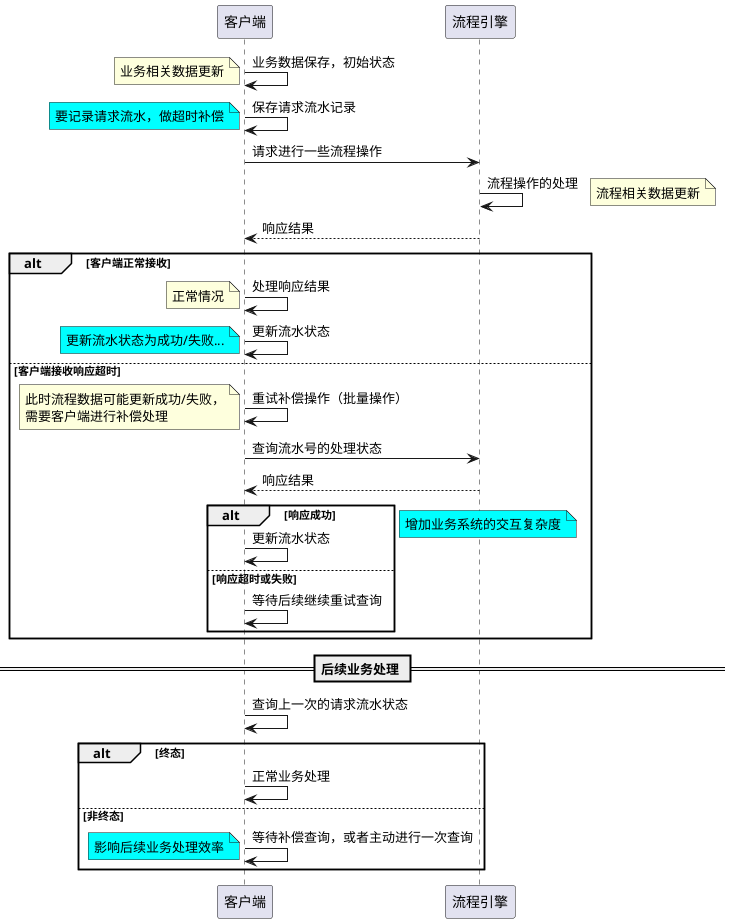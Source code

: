 @startuml
客户端 -> 客户端 : 业务数据保存，初始状态
note left
    业务相关数据更新
end note
客户端 -> 客户端 : 保存请求流水记录
note left #00FFFF
    要记录请求流水，做超时补偿
end note
客户端 -> 流程引擎 : 请求进行一些流程操作
流程引擎 -> 流程引擎 : 流程操作的处理
note right
    流程相关数据更新
end note
客户端 <-- 流程引擎 : 响应结果
alt 客户端正常接收
    客户端 -> 客户端 : 处理响应结果
    note left
        正常情况
    end note
    客户端 -> 客户端 : 更新流水状态
    note left #00FFFF
        更新流水状态为成功/失败...
    end note
else 客户端接收响应超时
    客户端 -> 客户端 : 重试补偿操作（批量操作）
    note left
        此时流程数据可能更新成功/失败，
        需要客户端进行补偿处理
    end note
    客户端 -> 流程引擎 : 查询流水号的处理状态
    客户端 <-- 流程引擎 : 响应结果
    alt 响应成功
        客户端 -> 客户端 : 更新流水状态
    else 响应超时或失败
        客户端 -> 客户端 : 等待后续继续重试查询
    end alt
    note left #00FFFF
        增加业务系统的交互复杂度
    end note
end alt

== 后续业务处理 ==
客户端 -> 客户端 : 查询上一次的请求流水状态
alt 终态
    客户端 -> 客户端 : 正常业务处理
else 非终态
    客户端 -> 客户端 : 等待补偿查询，或者主动进行一次查询
    note left #00FFFF
        影响后续业务处理效率
    end note
end alt

@enduml